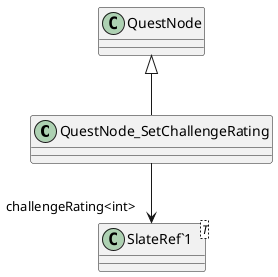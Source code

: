 @startuml
class QuestNode_SetChallengeRating {
}
class "SlateRef`1"<T> {
}
QuestNode <|-- QuestNode_SetChallengeRating
QuestNode_SetChallengeRating --> "challengeRating<int>" "SlateRef`1"
@enduml
